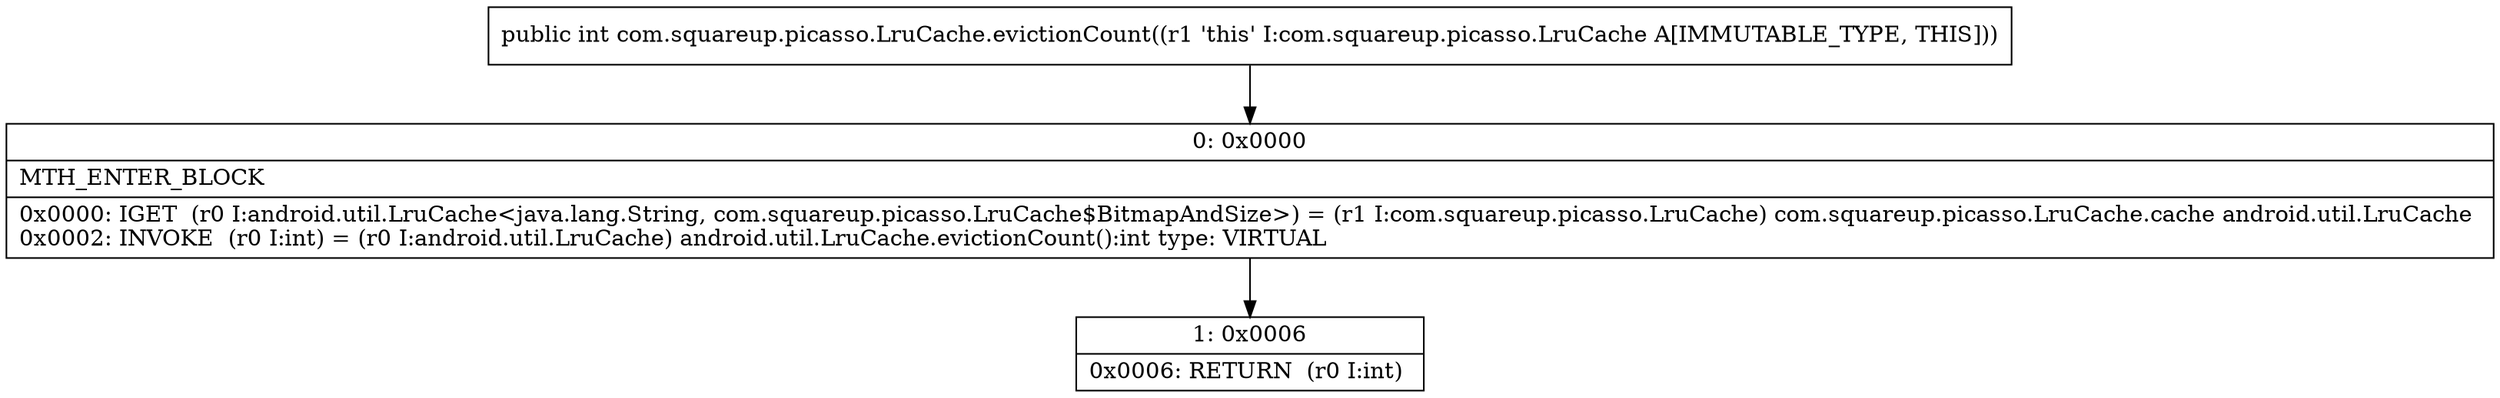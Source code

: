 digraph "CFG forcom.squareup.picasso.LruCache.evictionCount()I" {
Node_0 [shape=record,label="{0\:\ 0x0000|MTH_ENTER_BLOCK\l|0x0000: IGET  (r0 I:android.util.LruCache\<java.lang.String, com.squareup.picasso.LruCache$BitmapAndSize\>) = (r1 I:com.squareup.picasso.LruCache) com.squareup.picasso.LruCache.cache android.util.LruCache \l0x0002: INVOKE  (r0 I:int) = (r0 I:android.util.LruCache) android.util.LruCache.evictionCount():int type: VIRTUAL \l}"];
Node_1 [shape=record,label="{1\:\ 0x0006|0x0006: RETURN  (r0 I:int) \l}"];
MethodNode[shape=record,label="{public int com.squareup.picasso.LruCache.evictionCount((r1 'this' I:com.squareup.picasso.LruCache A[IMMUTABLE_TYPE, THIS])) }"];
MethodNode -> Node_0;
Node_0 -> Node_1;
}

